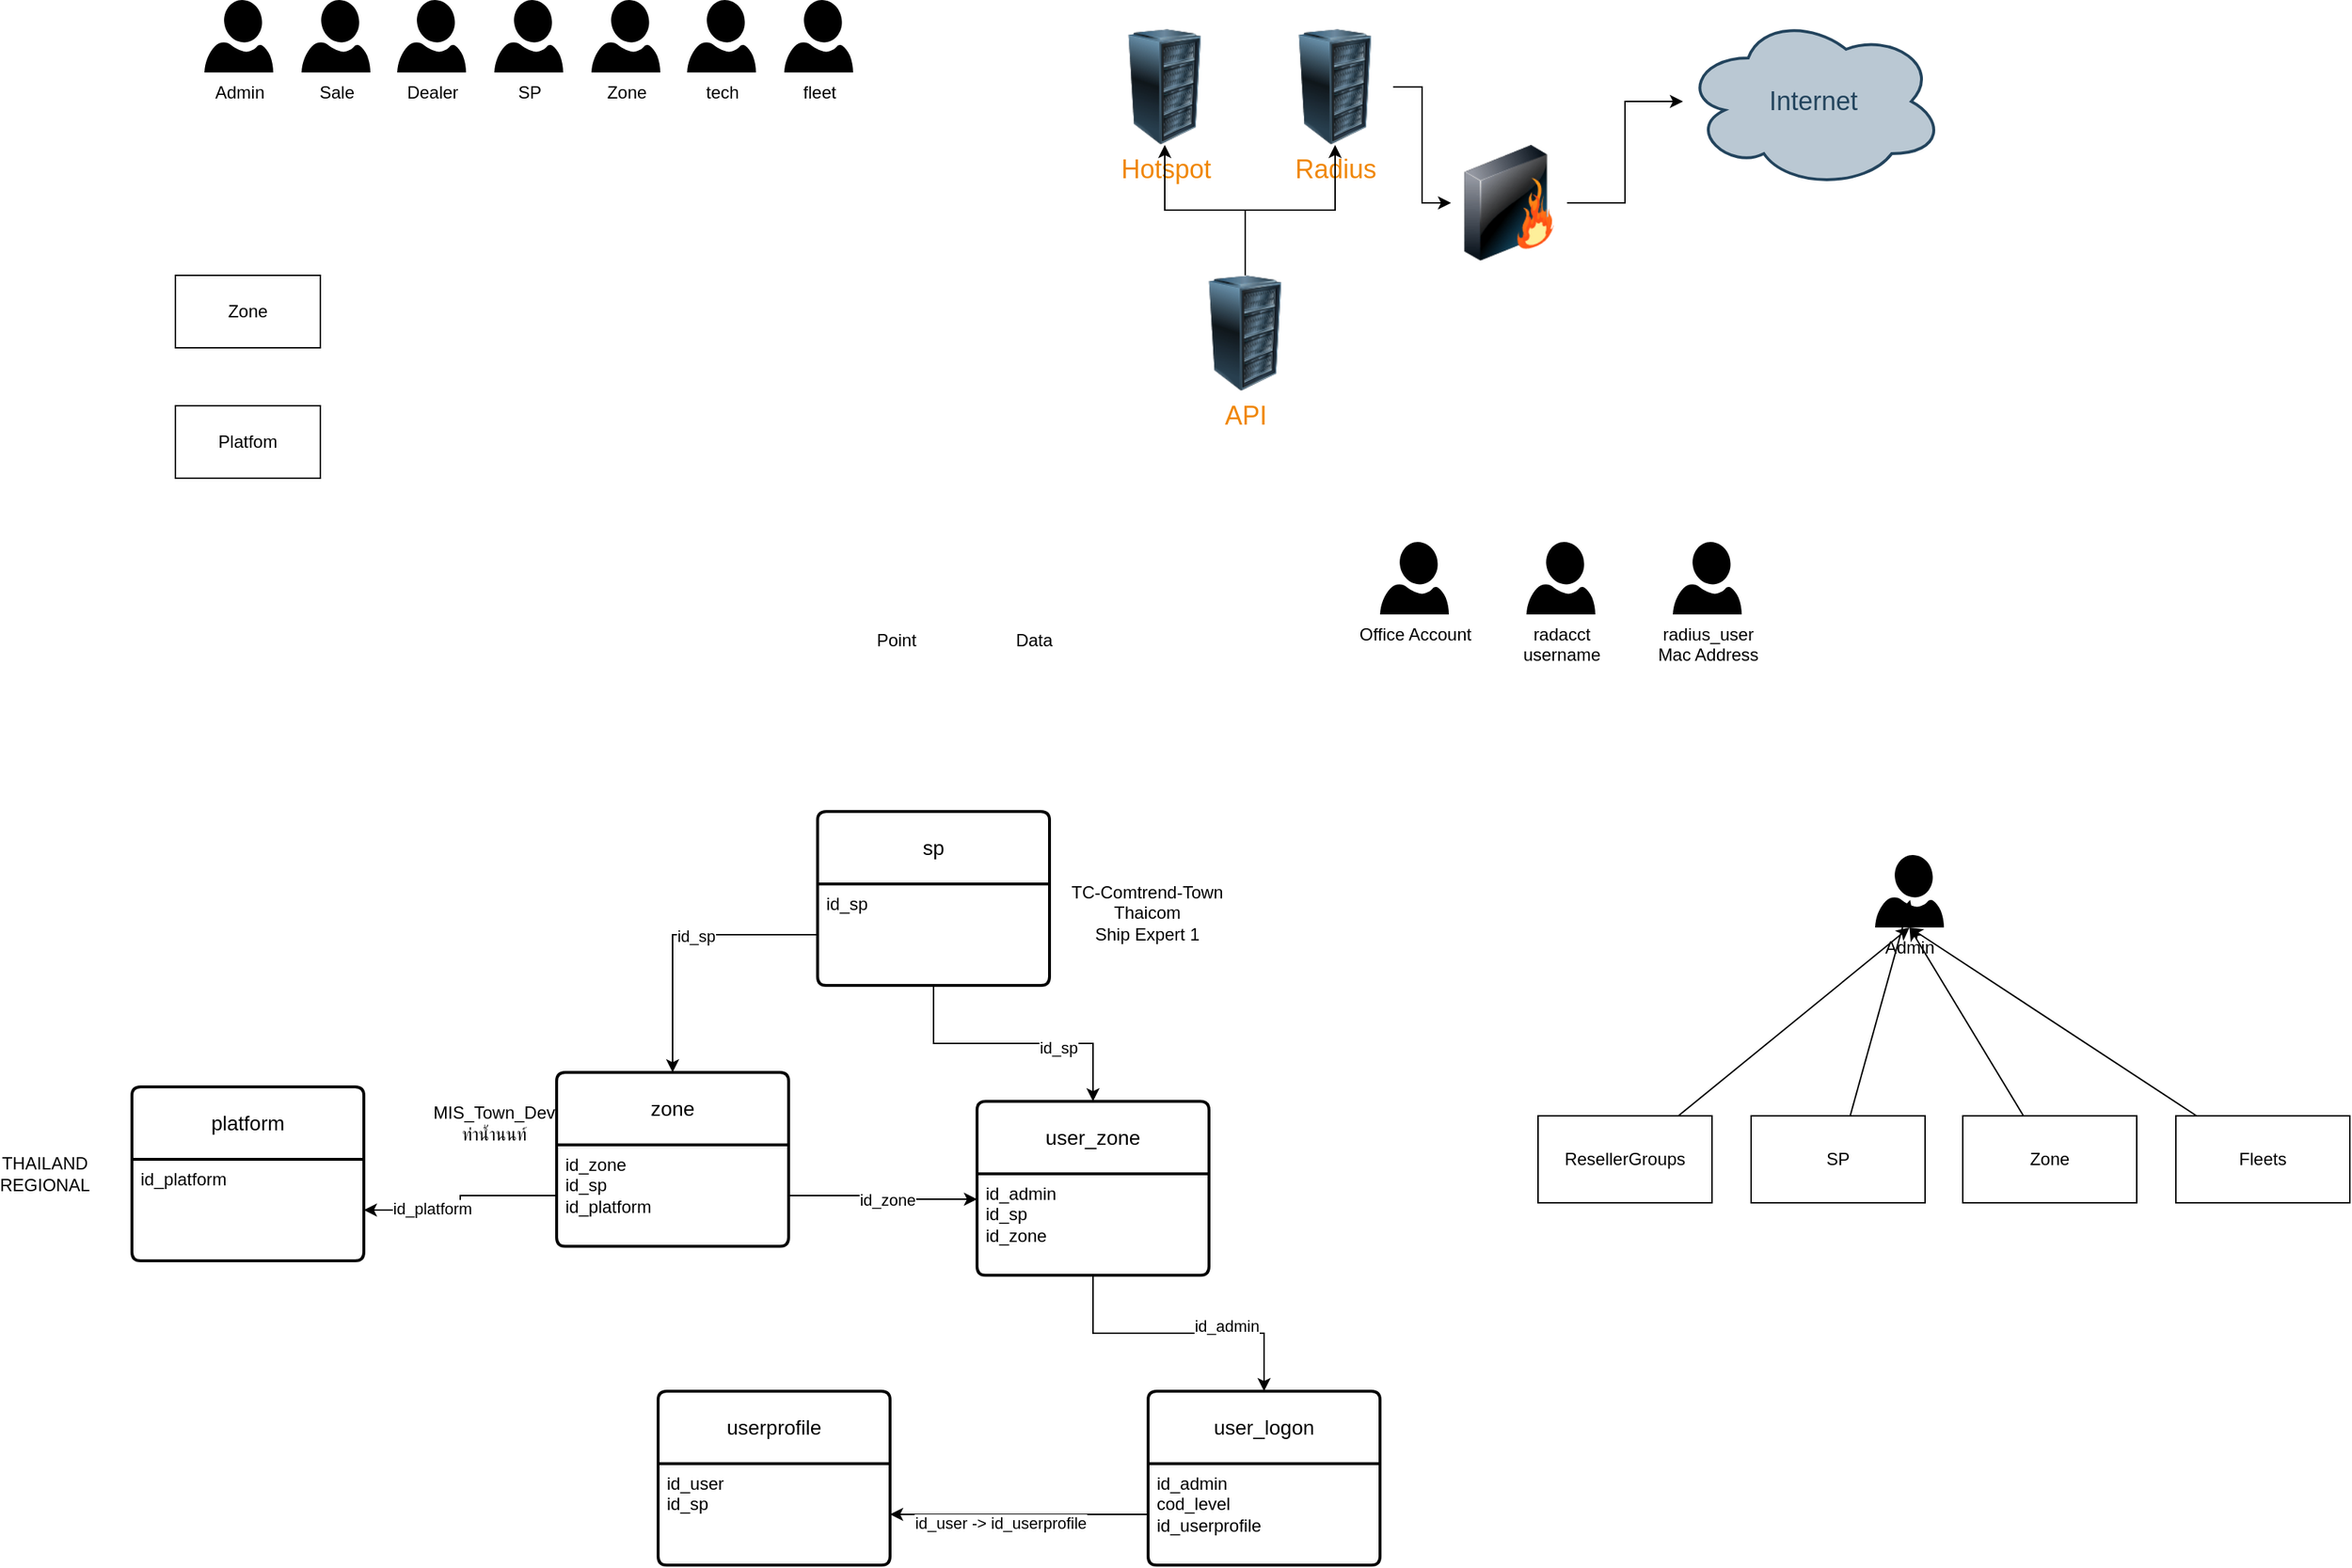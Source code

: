 <mxfile version="21.2.3" type="github">
  <diagram id="a45cf8ec-cd66-6f27-3ac3-be6e809c9e4a" name="Page-1">
    <mxGraphModel dx="1590" dy="-286" grid="1" gridSize="10" guides="1" tooltips="1" connect="1" arrows="1" fold="1" page="1" pageScale="1" pageWidth="827" pageHeight="1169" background="none" math="0" shadow="0">
      <root>
        <mxCell id="0" />
        <mxCell id="1" parent="0" />
        <mxCell id="HZ4tVjZjs163QRZnzyPJ-172" value="Internet" style="ellipse;shape=cloud;whiteSpace=wrap;html=1;shadow=0;strokeColor=#23445D;fillColor=#BAC8D3;gradientColor=none;fontSize=18;fontColor=#23445D;gradientDirection=north;fontStyle=0;strokeWidth=2;" vertex="1" parent="1">
          <mxGeometry x="1180" y="1330" width="180" height="120" as="geometry" />
        </mxCell>
        <mxCell id="HZ4tVjZjs163QRZnzyPJ-175" style="edgeStyle=orthogonalEdgeStyle;rounded=0;orthogonalLoop=1;jettySize=auto;html=1;" edge="1" parent="1" source="HZ4tVjZjs163QRZnzyPJ-173" target="HZ4tVjZjs163QRZnzyPJ-172">
          <mxGeometry relative="1" as="geometry" />
        </mxCell>
        <mxCell id="HZ4tVjZjs163QRZnzyPJ-173" value="" style="image;html=1;image=img/lib/clip_art/networking/Firewall_128x128.png;shadow=0;strokeColor=#000000;fillColor=#FFFFFF;gradientColor=none;fontSize=18;fontColor=#F08705;fontStyle=0" vertex="1" parent="1">
          <mxGeometry x="1020" y="1420" width="80" height="80" as="geometry" />
        </mxCell>
        <mxCell id="HZ4tVjZjs163QRZnzyPJ-178" style="edgeStyle=orthogonalEdgeStyle;rounded=0;orthogonalLoop=1;jettySize=auto;html=1;" edge="1" parent="1" source="HZ4tVjZjs163QRZnzyPJ-176" target="HZ4tVjZjs163QRZnzyPJ-173">
          <mxGeometry relative="1" as="geometry" />
        </mxCell>
        <mxCell id="HZ4tVjZjs163QRZnzyPJ-176" value="Radius" style="image;html=1;image=img/lib/clip_art/computers/Server_Rack_128x128.png;shadow=0;strokeColor=#000000;fillColor=#FFFFFF;gradientColor=none;fontSize=18;fontColor=#F08705;fontStyle=0" vertex="1" parent="1">
          <mxGeometry x="900" y="1340" width="80" height="80" as="geometry" />
        </mxCell>
        <mxCell id="HZ4tVjZjs163QRZnzyPJ-177" value="Hotspot" style="image;html=1;image=img/lib/clip_art/computers/Server_Rack_128x128.png;shadow=0;strokeColor=#000000;fillColor=#FFFFFF;gradientColor=none;fontSize=18;fontColor=#F08705;fontStyle=0" vertex="1" parent="1">
          <mxGeometry x="782.5" y="1340" width="80" height="80" as="geometry" />
        </mxCell>
        <mxCell id="HZ4tVjZjs163QRZnzyPJ-180" style="edgeStyle=orthogonalEdgeStyle;rounded=0;orthogonalLoop=1;jettySize=auto;html=1;entryX=0.5;entryY=1;entryDx=0;entryDy=0;" edge="1" parent="1" source="HZ4tVjZjs163QRZnzyPJ-179" target="HZ4tVjZjs163QRZnzyPJ-177">
          <mxGeometry relative="1" as="geometry" />
        </mxCell>
        <mxCell id="HZ4tVjZjs163QRZnzyPJ-181" style="edgeStyle=orthogonalEdgeStyle;rounded=0;orthogonalLoop=1;jettySize=auto;html=1;entryX=0.5;entryY=1;entryDx=0;entryDy=0;" edge="1" parent="1" source="HZ4tVjZjs163QRZnzyPJ-179" target="HZ4tVjZjs163QRZnzyPJ-176">
          <mxGeometry relative="1" as="geometry" />
        </mxCell>
        <mxCell id="HZ4tVjZjs163QRZnzyPJ-179" value="API" style="image;html=1;image=img/lib/clip_art/computers/Server_Rack_128x128.png;shadow=0;strokeColor=#000000;fillColor=#FFFFFF;gradientColor=none;fontSize=18;fontColor=#F08705;fontStyle=0" vertex="1" parent="1">
          <mxGeometry x="838" y="1510" width="80" height="80" as="geometry" />
        </mxCell>
        <mxCell id="HZ4tVjZjs163QRZnzyPJ-183" value="Admin" style="verticalLabelPosition=bottom;html=1;verticalAlign=top;align=center;strokeColor=none;fillColor=#000000;shape=mxgraph.azure.user;" vertex="1" parent="1">
          <mxGeometry x="160" y="1320" width="47.5" height="50" as="geometry" />
        </mxCell>
        <mxCell id="HZ4tVjZjs163QRZnzyPJ-186" value="Sale" style="verticalLabelPosition=bottom;html=1;verticalAlign=top;align=center;strokeColor=none;fillColor=#000000;shape=mxgraph.azure.user;" vertex="1" parent="1">
          <mxGeometry x="227" y="1320" width="47.5" height="50" as="geometry" />
        </mxCell>
        <mxCell id="HZ4tVjZjs163QRZnzyPJ-187" value="Dealer" style="verticalLabelPosition=bottom;html=1;verticalAlign=top;align=center;strokeColor=none;fillColor=#000000;shape=mxgraph.azure.user;" vertex="1" parent="1">
          <mxGeometry x="293" y="1320" width="47.5" height="50" as="geometry" />
        </mxCell>
        <mxCell id="HZ4tVjZjs163QRZnzyPJ-188" value="SP" style="verticalLabelPosition=bottom;html=1;verticalAlign=top;align=center;strokeColor=none;fillColor=#000000;shape=mxgraph.azure.user;" vertex="1" parent="1">
          <mxGeometry x="360" y="1320" width="47.5" height="50" as="geometry" />
        </mxCell>
        <mxCell id="HZ4tVjZjs163QRZnzyPJ-189" value="Zone" style="verticalLabelPosition=bottom;html=1;verticalAlign=top;align=center;strokeColor=none;fillColor=#000000;shape=mxgraph.azure.user;" vertex="1" parent="1">
          <mxGeometry x="427" y="1320" width="47.5" height="50" as="geometry" />
        </mxCell>
        <mxCell id="HZ4tVjZjs163QRZnzyPJ-190" value="tech" style="verticalLabelPosition=bottom;html=1;verticalAlign=top;align=center;strokeColor=none;fillColor=#000000;shape=mxgraph.azure.user;" vertex="1" parent="1">
          <mxGeometry x="493" y="1320" width="47.5" height="50" as="geometry" />
        </mxCell>
        <mxCell id="HZ4tVjZjs163QRZnzyPJ-191" value="fleet" style="verticalLabelPosition=bottom;html=1;verticalAlign=top;align=center;strokeColor=none;fillColor=#000000;shape=mxgraph.azure.user;" vertex="1" parent="1">
          <mxGeometry x="560" y="1320" width="47.5" height="50" as="geometry" />
        </mxCell>
        <mxCell id="HZ4tVjZjs163QRZnzyPJ-194" value="Point" style="shape=image;html=1;verticalAlign=top;verticalLabelPosition=bottom;labelBackgroundColor=#ffffff;imageAspect=0;aspect=fixed;image=https://cdn3.iconfinder.com/data/icons/essential-pack/32/85-Wallet-128.png" vertex="1" parent="1">
          <mxGeometry x="607.5" y="1690" width="58" height="58" as="geometry" />
        </mxCell>
        <mxCell id="HZ4tVjZjs163QRZnzyPJ-195" value="Data" style="shape=image;html=1;verticalAlign=top;verticalLabelPosition=bottom;labelBackgroundColor=#ffffff;imageAspect=0;aspect=fixed;image=https://cdn3.iconfinder.com/data/icons/essential-pack/32/85-Wallet-128.png" vertex="1" parent="1">
          <mxGeometry x="703" y="1690" width="58" height="58" as="geometry" />
        </mxCell>
        <mxCell id="HZ4tVjZjs163QRZnzyPJ-196" value="Office Account" style="verticalLabelPosition=bottom;html=1;verticalAlign=top;align=center;strokeColor=none;fillColor=#000000;shape=mxgraph.azure.user;" vertex="1" parent="1">
          <mxGeometry x="971" y="1694" width="47.5" height="50" as="geometry" />
        </mxCell>
        <mxCell id="HZ4tVjZjs163QRZnzyPJ-199" value="radacct&lt;br&gt;username" style="verticalLabelPosition=bottom;html=1;verticalAlign=top;align=center;strokeColor=none;fillColor=#000000;shape=mxgraph.azure.user;" vertex="1" parent="1">
          <mxGeometry x="1072" y="1694" width="47.5" height="50" as="geometry" />
        </mxCell>
        <mxCell id="HZ4tVjZjs163QRZnzyPJ-200" value="radius_user&lt;br&gt;Mac Address" style="verticalLabelPosition=bottom;html=1;verticalAlign=top;align=center;strokeColor=none;fillColor=#000000;shape=mxgraph.azure.user;" vertex="1" parent="1">
          <mxGeometry x="1173" y="1694" width="47.5" height="50" as="geometry" />
        </mxCell>
        <mxCell id="HZ4tVjZjs163QRZnzyPJ-201" value="Zone" style="html=1;dashed=0;whiteSpace=wrap;" vertex="1" parent="1">
          <mxGeometry x="140" y="1510" width="100" height="50" as="geometry" />
        </mxCell>
        <mxCell id="HZ4tVjZjs163QRZnzyPJ-202" value="Platfom" style="html=1;dashed=0;whiteSpace=wrap;" vertex="1" parent="1">
          <mxGeometry x="140" y="1600" width="100" height="50" as="geometry" />
        </mxCell>
        <mxCell id="HZ4tVjZjs163QRZnzyPJ-204" value="userprofile" style="swimlane;childLayout=stackLayout;horizontal=1;startSize=50;horizontalStack=0;rounded=1;fontSize=14;fontStyle=0;strokeWidth=2;resizeParent=0;resizeLast=1;shadow=0;dashed=0;align=center;arcSize=4;whiteSpace=wrap;html=1;" vertex="1" parent="1">
          <mxGeometry x="473" y="2280" width="160" height="120" as="geometry" />
        </mxCell>
        <mxCell id="HZ4tVjZjs163QRZnzyPJ-205" value="id_user&lt;br&gt;id_sp" style="align=left;strokeColor=none;fillColor=none;spacingLeft=4;fontSize=12;verticalAlign=top;resizable=0;rotatable=0;part=1;html=1;" vertex="1" parent="HZ4tVjZjs163QRZnzyPJ-204">
          <mxGeometry y="50" width="160" height="70" as="geometry" />
        </mxCell>
        <mxCell id="HZ4tVjZjs163QRZnzyPJ-207" value="user_logon" style="swimlane;childLayout=stackLayout;horizontal=1;startSize=50;horizontalStack=0;rounded=1;fontSize=14;fontStyle=0;strokeWidth=2;resizeParent=0;resizeLast=1;shadow=0;dashed=0;align=center;arcSize=4;whiteSpace=wrap;html=1;" vertex="1" parent="1">
          <mxGeometry x="811" y="2280" width="160" height="120" as="geometry" />
        </mxCell>
        <mxCell id="HZ4tVjZjs163QRZnzyPJ-208" value="id_admin&lt;br&gt;cod_level&lt;br&gt;id_userprofile" style="align=left;strokeColor=none;fillColor=none;spacingLeft=4;fontSize=12;verticalAlign=top;resizable=0;rotatable=0;part=1;html=1;" vertex="1" parent="HZ4tVjZjs163QRZnzyPJ-207">
          <mxGeometry y="50" width="160" height="70" as="geometry" />
        </mxCell>
        <mxCell id="HZ4tVjZjs163QRZnzyPJ-209" style="edgeStyle=orthogonalEdgeStyle;rounded=0;orthogonalLoop=1;jettySize=auto;html=1;" edge="1" parent="1" source="HZ4tVjZjs163QRZnzyPJ-208" target="HZ4tVjZjs163QRZnzyPJ-205">
          <mxGeometry relative="1" as="geometry" />
        </mxCell>
        <mxCell id="HZ4tVjZjs163QRZnzyPJ-210" value="id_user -&amp;gt; id_userprofile" style="edgeLabel;html=1;align=center;verticalAlign=middle;resizable=0;points=[];" vertex="1" connectable="0" parent="HZ4tVjZjs163QRZnzyPJ-209">
          <mxGeometry x="0.151" y="6" relative="1" as="geometry">
            <mxPoint as="offset" />
          </mxGeometry>
        </mxCell>
        <mxCell id="HZ4tVjZjs163QRZnzyPJ-211" value="user_zone" style="swimlane;childLayout=stackLayout;horizontal=1;startSize=50;horizontalStack=0;rounded=1;fontSize=14;fontStyle=0;strokeWidth=2;resizeParent=0;resizeLast=1;shadow=0;dashed=0;align=center;arcSize=4;whiteSpace=wrap;html=1;" vertex="1" parent="1">
          <mxGeometry x="693" y="2080" width="160" height="120" as="geometry" />
        </mxCell>
        <mxCell id="HZ4tVjZjs163QRZnzyPJ-212" value="id_admin&lt;br&gt;id_sp&lt;br&gt;id_zone" style="align=left;strokeColor=none;fillColor=none;spacingLeft=4;fontSize=12;verticalAlign=top;resizable=0;rotatable=0;part=1;html=1;" vertex="1" parent="HZ4tVjZjs163QRZnzyPJ-211">
          <mxGeometry y="50" width="160" height="70" as="geometry" />
        </mxCell>
        <mxCell id="HZ4tVjZjs163QRZnzyPJ-213" style="edgeStyle=orthogonalEdgeStyle;rounded=0;orthogonalLoop=1;jettySize=auto;html=1;entryX=0.5;entryY=0;entryDx=0;entryDy=0;" edge="1" parent="1" source="HZ4tVjZjs163QRZnzyPJ-212" target="HZ4tVjZjs163QRZnzyPJ-207">
          <mxGeometry relative="1" as="geometry" />
        </mxCell>
        <mxCell id="HZ4tVjZjs163QRZnzyPJ-214" value="id_admin" style="edgeLabel;html=1;align=center;verticalAlign=middle;resizable=0;points=[];" vertex="1" connectable="0" parent="HZ4tVjZjs163QRZnzyPJ-213">
          <mxGeometry x="0.333" y="5" relative="1" as="geometry">
            <mxPoint as="offset" />
          </mxGeometry>
        </mxCell>
        <mxCell id="HZ4tVjZjs163QRZnzyPJ-215" value="zone" style="swimlane;childLayout=stackLayout;horizontal=1;startSize=50;horizontalStack=0;rounded=1;fontSize=14;fontStyle=0;strokeWidth=2;resizeParent=0;resizeLast=1;shadow=0;dashed=0;align=center;arcSize=4;whiteSpace=wrap;html=1;" vertex="1" parent="1">
          <mxGeometry x="403" y="2060" width="160" height="120" as="geometry" />
        </mxCell>
        <mxCell id="HZ4tVjZjs163QRZnzyPJ-216" value="id_zone&lt;br&gt;id_sp&lt;br&gt;id_platform" style="align=left;strokeColor=none;fillColor=none;spacingLeft=4;fontSize=12;verticalAlign=top;resizable=0;rotatable=0;part=1;html=1;" vertex="1" parent="HZ4tVjZjs163QRZnzyPJ-215">
          <mxGeometry y="50" width="160" height="70" as="geometry" />
        </mxCell>
        <mxCell id="HZ4tVjZjs163QRZnzyPJ-217" style="edgeStyle=orthogonalEdgeStyle;rounded=0;orthogonalLoop=1;jettySize=auto;html=1;entryX=0;entryY=0.25;entryDx=0;entryDy=0;" edge="1" parent="1" source="HZ4tVjZjs163QRZnzyPJ-216" target="HZ4tVjZjs163QRZnzyPJ-212">
          <mxGeometry relative="1" as="geometry" />
        </mxCell>
        <mxCell id="HZ4tVjZjs163QRZnzyPJ-218" value="id_zone" style="edgeLabel;html=1;align=center;verticalAlign=middle;resizable=0;points=[];" vertex="1" connectable="0" parent="HZ4tVjZjs163QRZnzyPJ-217">
          <mxGeometry x="0.044" relative="1" as="geometry">
            <mxPoint x="1" as="offset" />
          </mxGeometry>
        </mxCell>
        <mxCell id="HZ4tVjZjs163QRZnzyPJ-223" style="edgeStyle=orthogonalEdgeStyle;rounded=0;orthogonalLoop=1;jettySize=auto;html=1;" edge="1" parent="1" source="HZ4tVjZjs163QRZnzyPJ-219" target="HZ4tVjZjs163QRZnzyPJ-211">
          <mxGeometry relative="1" as="geometry" />
        </mxCell>
        <mxCell id="HZ4tVjZjs163QRZnzyPJ-224" value="id_sp" style="edgeLabel;html=1;align=center;verticalAlign=middle;resizable=0;points=[];" vertex="1" connectable="0" parent="HZ4tVjZjs163QRZnzyPJ-223">
          <mxGeometry x="0.319" y="-3" relative="1" as="geometry">
            <mxPoint as="offset" />
          </mxGeometry>
        </mxCell>
        <mxCell id="HZ4tVjZjs163QRZnzyPJ-219" value="sp" style="swimlane;childLayout=stackLayout;horizontal=1;startSize=50;horizontalStack=0;rounded=1;fontSize=14;fontStyle=0;strokeWidth=2;resizeParent=0;resizeLast=1;shadow=0;dashed=0;align=center;arcSize=4;whiteSpace=wrap;html=1;" vertex="1" parent="1">
          <mxGeometry x="583" y="1880" width="160" height="120" as="geometry" />
        </mxCell>
        <mxCell id="HZ4tVjZjs163QRZnzyPJ-220" value="id_sp" style="align=left;strokeColor=none;fillColor=none;spacingLeft=4;fontSize=12;verticalAlign=top;resizable=0;rotatable=0;part=1;html=1;" vertex="1" parent="HZ4tVjZjs163QRZnzyPJ-219">
          <mxGeometry y="50" width="160" height="70" as="geometry" />
        </mxCell>
        <mxCell id="HZ4tVjZjs163QRZnzyPJ-221" style="edgeStyle=orthogonalEdgeStyle;rounded=0;orthogonalLoop=1;jettySize=auto;html=1;" edge="1" parent="1" source="HZ4tVjZjs163QRZnzyPJ-220" target="HZ4tVjZjs163QRZnzyPJ-215">
          <mxGeometry relative="1" as="geometry" />
        </mxCell>
        <mxCell id="HZ4tVjZjs163QRZnzyPJ-222" value="id_sp" style="edgeLabel;html=1;align=center;verticalAlign=middle;resizable=0;points=[];" vertex="1" connectable="0" parent="HZ4tVjZjs163QRZnzyPJ-221">
          <mxGeometry x="-0.132" y="1" relative="1" as="geometry">
            <mxPoint as="offset" />
          </mxGeometry>
        </mxCell>
        <mxCell id="HZ4tVjZjs163QRZnzyPJ-225" value="MIS_Town_Dev&lt;br&gt;ท่าน้ำนนท์" style="text;html=1;strokeColor=none;fillColor=none;align=center;verticalAlign=middle;whiteSpace=wrap;rounded=0;" vertex="1" parent="1">
          <mxGeometry x="330" y="2080" width="60" height="30" as="geometry" />
        </mxCell>
        <mxCell id="HZ4tVjZjs163QRZnzyPJ-226" value="TC-Comtrend-Town&lt;br&gt;Thaicom&lt;br&gt;Ship Expert 1" style="text;html=1;strokeColor=none;fillColor=none;align=center;verticalAlign=middle;whiteSpace=wrap;rounded=0;" vertex="1" parent="1">
          <mxGeometry x="751" y="1920" width="119" height="60" as="geometry" />
        </mxCell>
        <mxCell id="HZ4tVjZjs163QRZnzyPJ-227" value="Admin" style="verticalLabelPosition=bottom;html=1;verticalAlign=top;align=center;strokeColor=none;fillColor=#000000;shape=mxgraph.azure.user;" vertex="1" parent="1">
          <mxGeometry x="1312.5" y="1910" width="47.5" height="50" as="geometry" />
        </mxCell>
        <mxCell id="HZ4tVjZjs163QRZnzyPJ-232" style="rounded=0;orthogonalLoop=1;jettySize=auto;html=1;entryX=0.5;entryY=1;entryDx=0;entryDy=0;entryPerimeter=0;" edge="1" parent="1" source="HZ4tVjZjs163QRZnzyPJ-228" target="HZ4tVjZjs163QRZnzyPJ-227">
          <mxGeometry relative="1" as="geometry" />
        </mxCell>
        <mxCell id="HZ4tVjZjs163QRZnzyPJ-228" value="ResellerGroups" style="rounded=0;whiteSpace=wrap;html=1;" vertex="1" parent="1">
          <mxGeometry x="1080" y="2090" width="120" height="60" as="geometry" />
        </mxCell>
        <mxCell id="HZ4tVjZjs163QRZnzyPJ-233" style="rounded=0;orthogonalLoop=1;jettySize=auto;html=1;entryX=0.509;entryY=0.62;entryDx=0;entryDy=0;entryPerimeter=0;" edge="1" parent="1" source="HZ4tVjZjs163QRZnzyPJ-229" target="HZ4tVjZjs163QRZnzyPJ-227">
          <mxGeometry relative="1" as="geometry" />
        </mxCell>
        <mxCell id="HZ4tVjZjs163QRZnzyPJ-229" value="SP" style="rounded=0;whiteSpace=wrap;html=1;" vertex="1" parent="1">
          <mxGeometry x="1227" y="2090" width="120" height="60" as="geometry" />
        </mxCell>
        <mxCell id="HZ4tVjZjs163QRZnzyPJ-236" style="rounded=0;orthogonalLoop=1;jettySize=auto;html=1;entryX=0.5;entryY=1;entryDx=0;entryDy=0;entryPerimeter=0;" edge="1" parent="1" source="HZ4tVjZjs163QRZnzyPJ-230" target="HZ4tVjZjs163QRZnzyPJ-227">
          <mxGeometry relative="1" as="geometry" />
        </mxCell>
        <mxCell id="HZ4tVjZjs163QRZnzyPJ-230" value="Zone" style="rounded=0;whiteSpace=wrap;html=1;" vertex="1" parent="1">
          <mxGeometry x="1373" y="2090" width="120" height="60" as="geometry" />
        </mxCell>
        <mxCell id="HZ4tVjZjs163QRZnzyPJ-237" style="rounded=0;orthogonalLoop=1;jettySize=auto;html=1;entryX=0.5;entryY=1;entryDx=0;entryDy=0;entryPerimeter=0;" edge="1" parent="1" source="HZ4tVjZjs163QRZnzyPJ-231" target="HZ4tVjZjs163QRZnzyPJ-227">
          <mxGeometry relative="1" as="geometry" />
        </mxCell>
        <mxCell id="HZ4tVjZjs163QRZnzyPJ-231" value="Fleets" style="rounded=0;whiteSpace=wrap;html=1;" vertex="1" parent="1">
          <mxGeometry x="1520" y="2090" width="120" height="60" as="geometry" />
        </mxCell>
        <mxCell id="HZ4tVjZjs163QRZnzyPJ-238" value="platform" style="swimlane;childLayout=stackLayout;horizontal=1;startSize=50;horizontalStack=0;rounded=1;fontSize=14;fontStyle=0;strokeWidth=2;resizeParent=0;resizeLast=1;shadow=0;dashed=0;align=center;arcSize=4;whiteSpace=wrap;html=1;" vertex="1" parent="1">
          <mxGeometry x="110" y="2070" width="160" height="120" as="geometry" />
        </mxCell>
        <mxCell id="HZ4tVjZjs163QRZnzyPJ-239" value="id_platform" style="align=left;strokeColor=none;fillColor=none;spacingLeft=4;fontSize=12;verticalAlign=top;resizable=0;rotatable=0;part=1;html=1;" vertex="1" parent="HZ4tVjZjs163QRZnzyPJ-238">
          <mxGeometry y="50" width="160" height="70" as="geometry" />
        </mxCell>
        <mxCell id="HZ4tVjZjs163QRZnzyPJ-240" value="THAILAND&lt;br&gt;REGIONAL" style="text;html=1;strokeColor=none;fillColor=none;align=center;verticalAlign=middle;whiteSpace=wrap;rounded=0;" vertex="1" parent="1">
          <mxGeometry x="20" y="2115" width="60" height="30" as="geometry" />
        </mxCell>
        <mxCell id="HZ4tVjZjs163QRZnzyPJ-241" style="edgeStyle=orthogonalEdgeStyle;rounded=0;orthogonalLoop=1;jettySize=auto;html=1;" edge="1" parent="1" source="HZ4tVjZjs163QRZnzyPJ-216" target="HZ4tVjZjs163QRZnzyPJ-239">
          <mxGeometry relative="1" as="geometry" />
        </mxCell>
        <mxCell id="HZ4tVjZjs163QRZnzyPJ-242" value="id_platform" style="edgeLabel;html=1;align=center;verticalAlign=middle;resizable=0;points=[];" vertex="1" connectable="0" parent="HZ4tVjZjs163QRZnzyPJ-241">
          <mxGeometry x="0.347" y="-1" relative="1" as="geometry">
            <mxPoint as="offset" />
          </mxGeometry>
        </mxCell>
      </root>
    </mxGraphModel>
  </diagram>
</mxfile>
